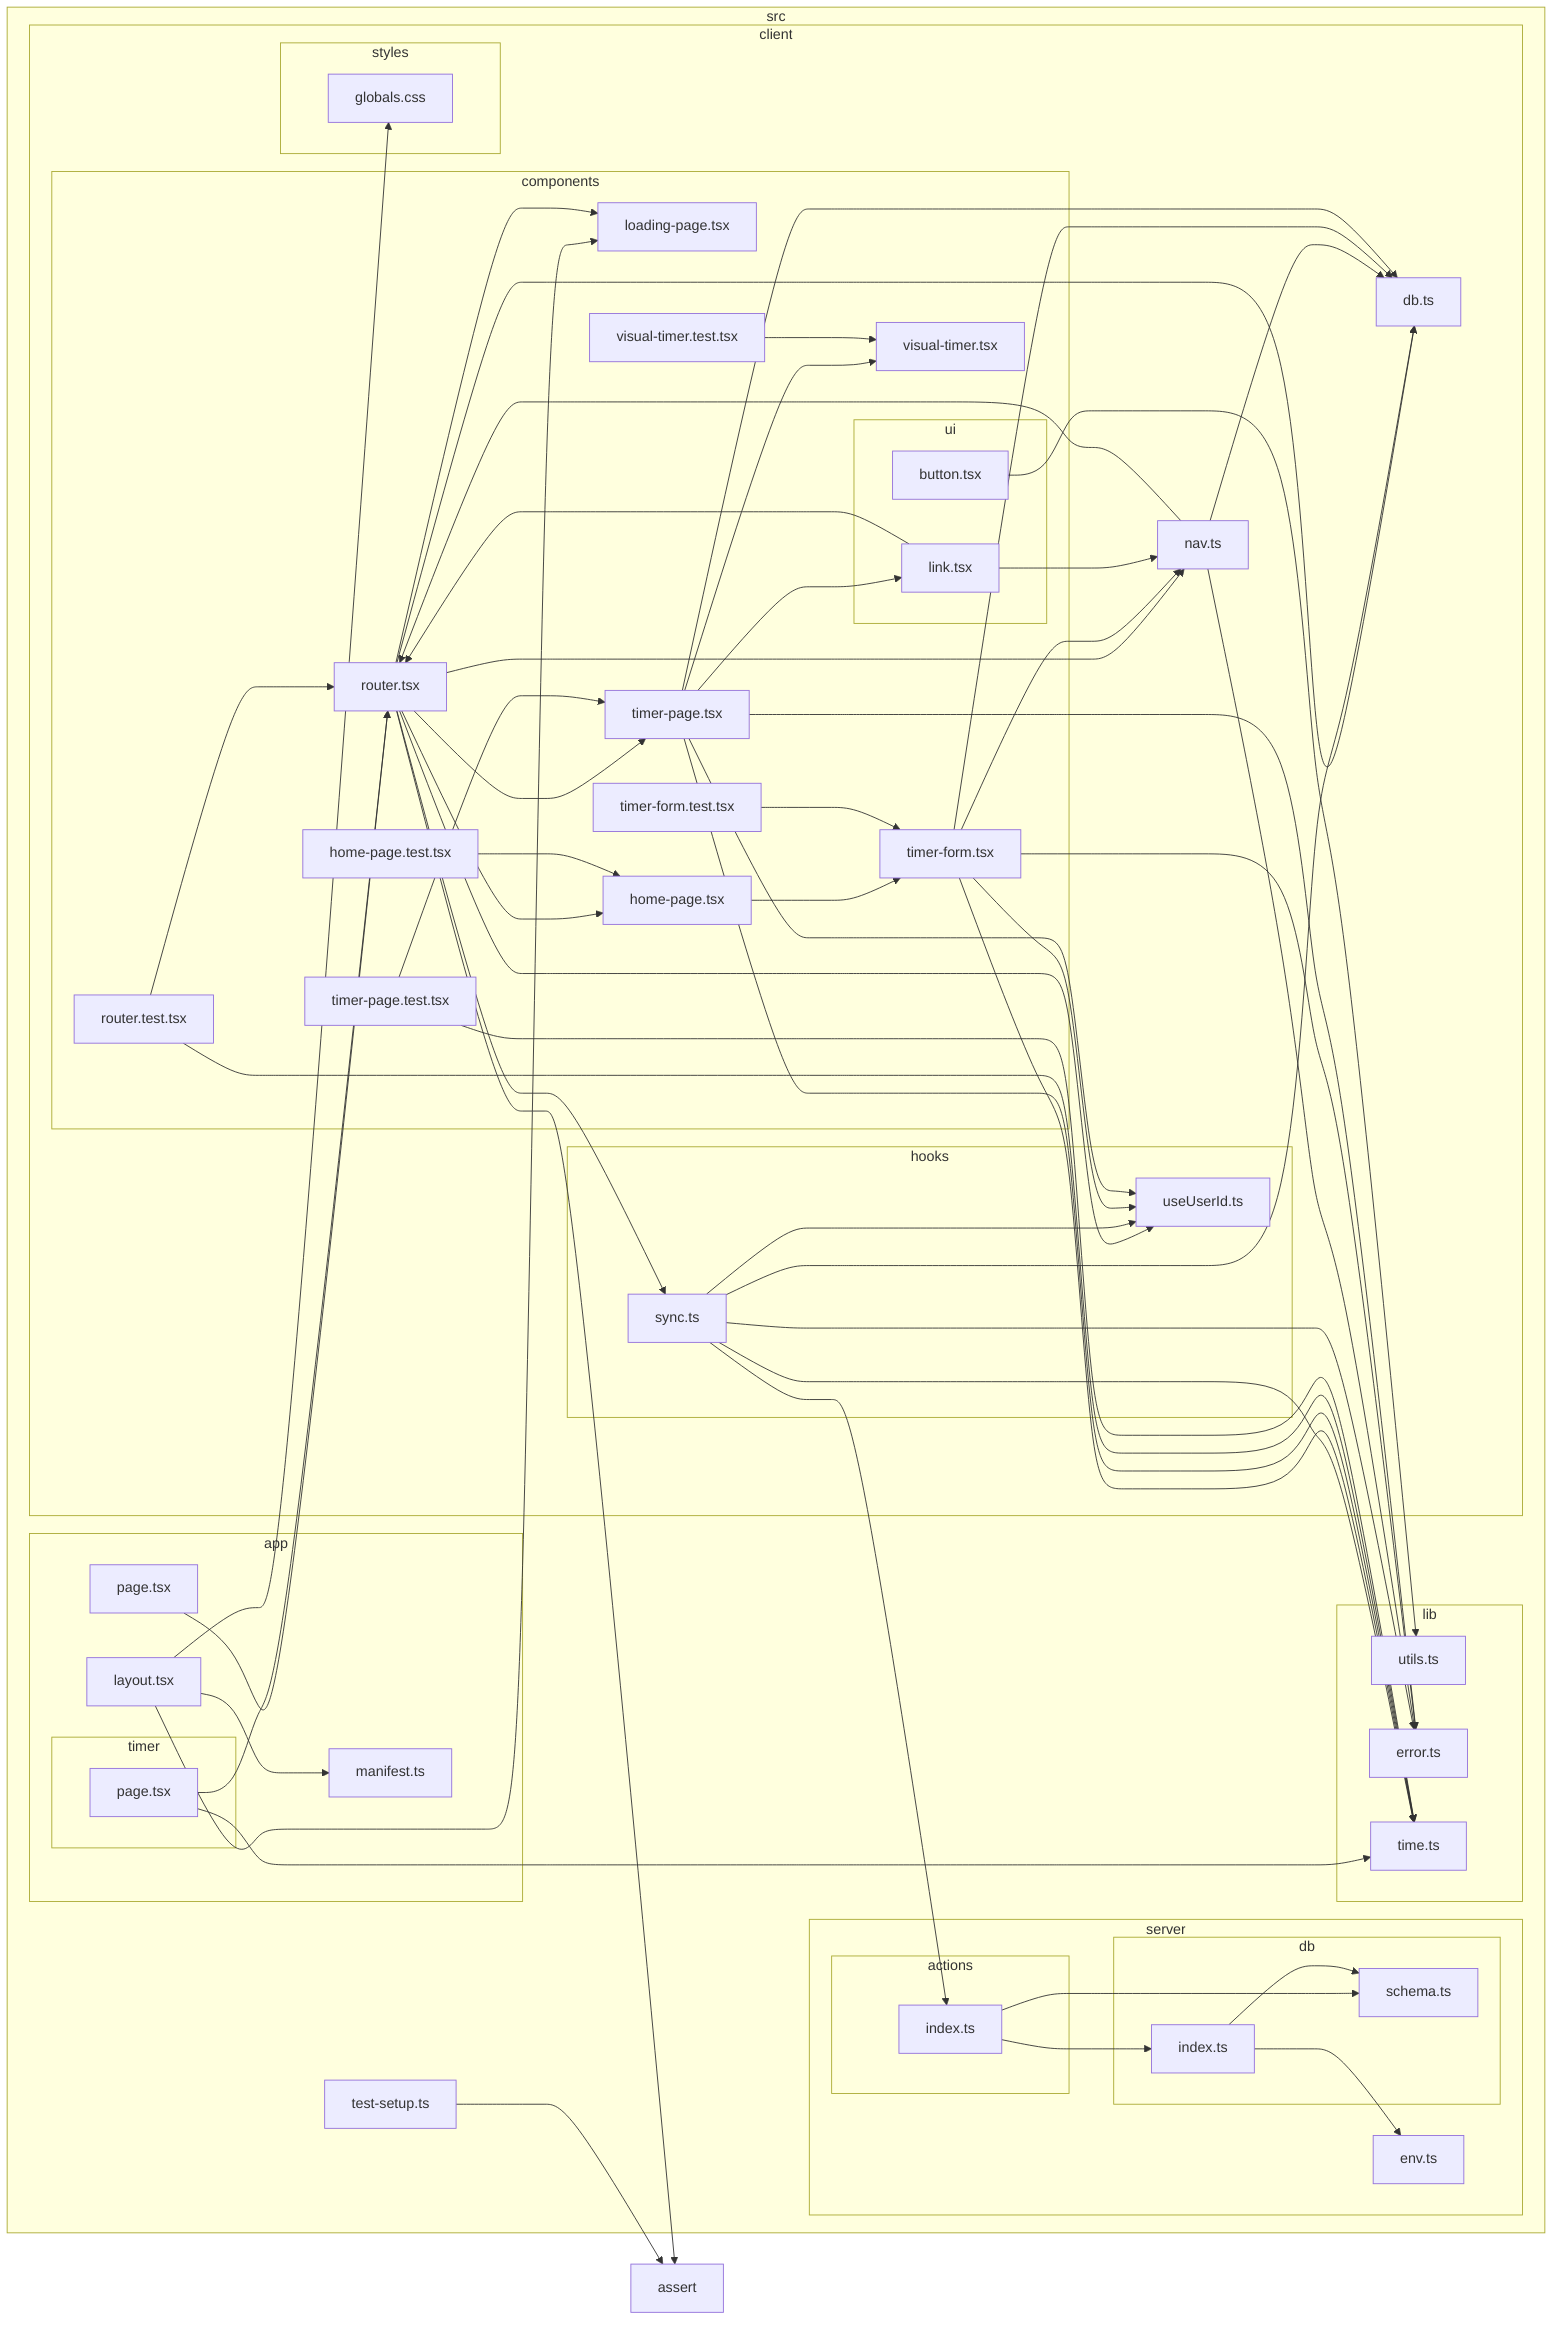 flowchart LR

subgraph 0["src"]
subgraph 1["app"]
2["layout.tsx"]
6["manifest.ts"]
9["page.tsx"]
subgraph X["timer"]
Y["page.tsx"]
end
end
subgraph 3["client"]
subgraph 4["styles"]
5["globals.css"]
end
subgraph 7["components"]
8["loading-page.tsx"]
A["router.tsx"]
R["home-page.tsx"]
S["timer-form.tsx"]
T["timer-page.tsx"]
subgraph U["ui"]
V["link.tsx"]
13["button.tsx"]
end
W["visual-timer.tsx"]
Z["home-page.test.tsx"]
10["router.test.tsx"]
11["timer-form.test.tsx"]
12["timer-page.test.tsx"]
15["visual-timer.test.tsx"]
end
subgraph C["hooks"]
D["sync.ts"]
E["useUserId.ts"]
end
F["db.ts"]
Q["nav.ts"]
end
subgraph G["lib"]
H["error.ts"]
I["time.ts"]
14["utils.ts"]
end
subgraph J["server"]
subgraph K["actions"]
L["index.ts"]
end
subgraph M["db"]
N["schema.ts"]
O["index.ts"]
end
P["env.ts"]
end
16["test-setup.ts"]
end
B["assert"]
2-->6
2-->8
2-->5
9-->A
A-->D
A-->E
A-->Q
A-->R
A-->8
A-->T
A-->F
A-->B
D-->E
D-->F
D-->H
D-->I
D-->L
L-->N
L-->O
O-->N
O-->P
Q-->A
Q-->F
Q-->H
R-->S
S-->Q
S-->F
S-->E
S-->H
S-->I
T-->F
T-->E
T-->V
T-->W
T-->H
T-->I
V-->A
V-->Q
Y-->A
Y-->I
Z-->R
10-->A
10-->I
11-->S
12-->T
12-->I
13-->14
15-->W
16-->B